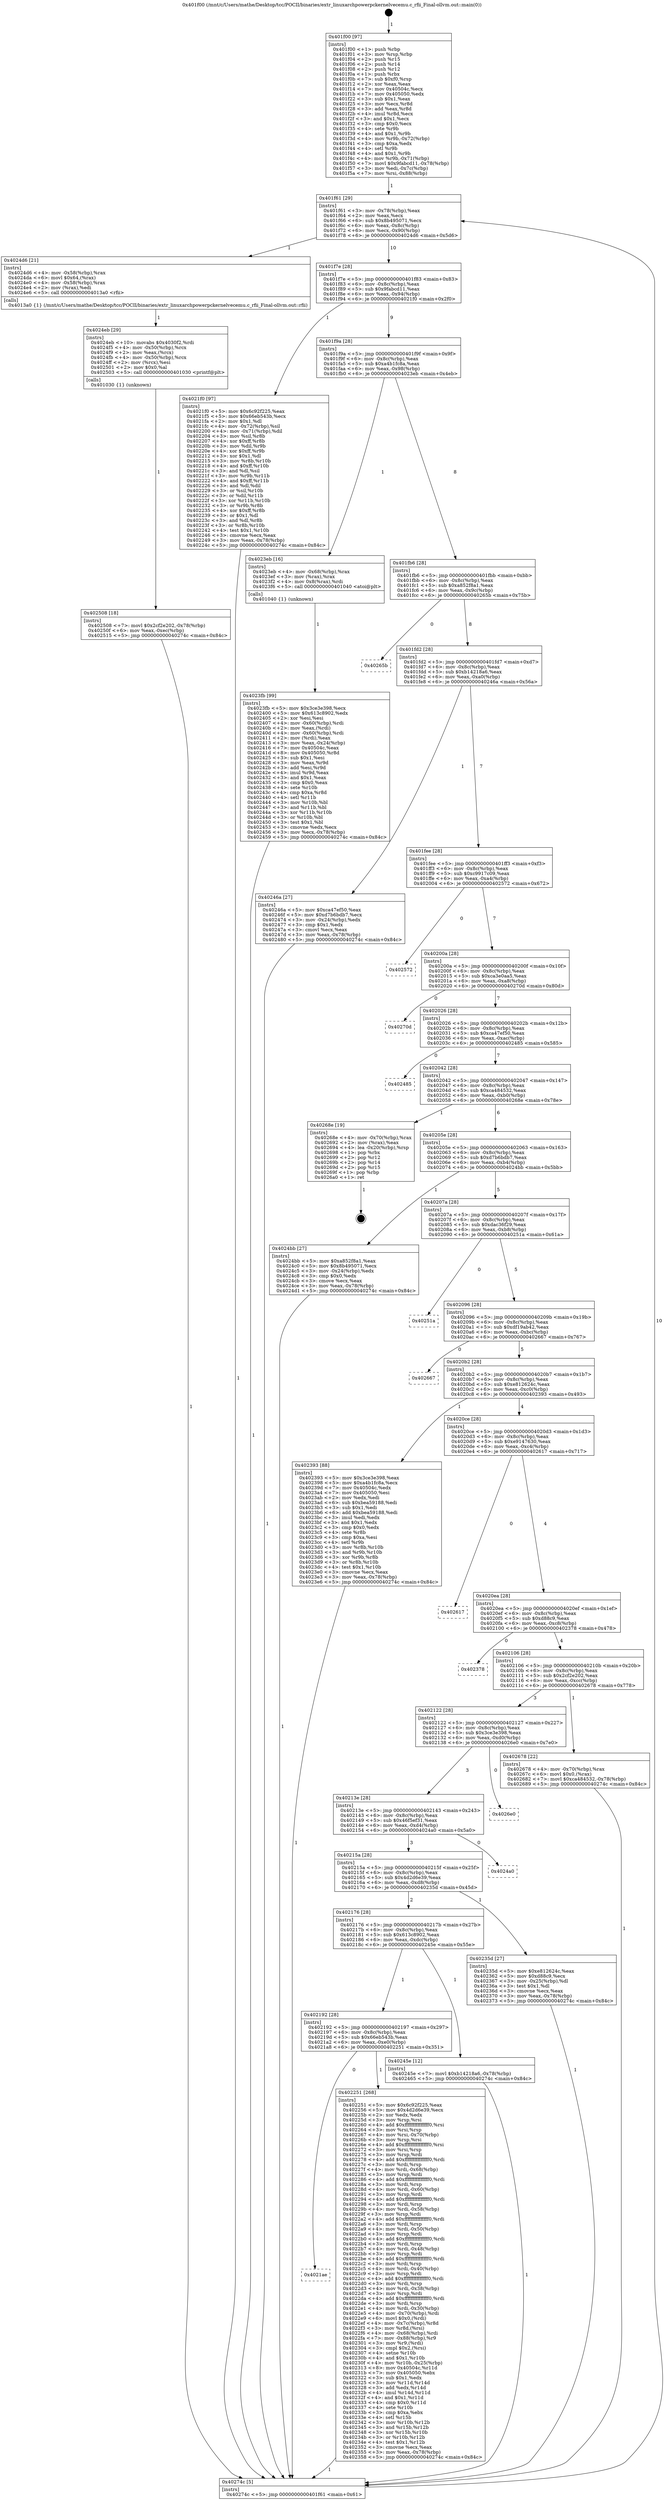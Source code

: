 digraph "0x401f00" {
  label = "0x401f00 (/mnt/c/Users/mathe/Desktop/tcc/POCII/binaries/extr_linuxarchpowerpckernelvecemu.c_rfii_Final-ollvm.out::main(0))"
  labelloc = "t"
  node[shape=record]

  Entry [label="",width=0.3,height=0.3,shape=circle,fillcolor=black,style=filled]
  "0x401f61" [label="{
     0x401f61 [29]\l
     | [instrs]\l
     &nbsp;&nbsp;0x401f61 \<+3\>: mov -0x78(%rbp),%eax\l
     &nbsp;&nbsp;0x401f64 \<+2\>: mov %eax,%ecx\l
     &nbsp;&nbsp;0x401f66 \<+6\>: sub $0x8b495071,%ecx\l
     &nbsp;&nbsp;0x401f6c \<+6\>: mov %eax,-0x8c(%rbp)\l
     &nbsp;&nbsp;0x401f72 \<+6\>: mov %ecx,-0x90(%rbp)\l
     &nbsp;&nbsp;0x401f78 \<+6\>: je 00000000004024d6 \<main+0x5d6\>\l
  }"]
  "0x4024d6" [label="{
     0x4024d6 [21]\l
     | [instrs]\l
     &nbsp;&nbsp;0x4024d6 \<+4\>: mov -0x58(%rbp),%rax\l
     &nbsp;&nbsp;0x4024da \<+6\>: movl $0x64,(%rax)\l
     &nbsp;&nbsp;0x4024e0 \<+4\>: mov -0x58(%rbp),%rax\l
     &nbsp;&nbsp;0x4024e4 \<+2\>: mov (%rax),%edi\l
     &nbsp;&nbsp;0x4024e6 \<+5\>: call 00000000004013a0 \<rfii\>\l
     | [calls]\l
     &nbsp;&nbsp;0x4013a0 \{1\} (/mnt/c/Users/mathe/Desktop/tcc/POCII/binaries/extr_linuxarchpowerpckernelvecemu.c_rfii_Final-ollvm.out::rfii)\l
  }"]
  "0x401f7e" [label="{
     0x401f7e [28]\l
     | [instrs]\l
     &nbsp;&nbsp;0x401f7e \<+5\>: jmp 0000000000401f83 \<main+0x83\>\l
     &nbsp;&nbsp;0x401f83 \<+6\>: mov -0x8c(%rbp),%eax\l
     &nbsp;&nbsp;0x401f89 \<+5\>: sub $0x9fabcd11,%eax\l
     &nbsp;&nbsp;0x401f8e \<+6\>: mov %eax,-0x94(%rbp)\l
     &nbsp;&nbsp;0x401f94 \<+6\>: je 00000000004021f0 \<main+0x2f0\>\l
  }"]
  Exit [label="",width=0.3,height=0.3,shape=circle,fillcolor=black,style=filled,peripheries=2]
  "0x4021f0" [label="{
     0x4021f0 [97]\l
     | [instrs]\l
     &nbsp;&nbsp;0x4021f0 \<+5\>: mov $0x6c92f225,%eax\l
     &nbsp;&nbsp;0x4021f5 \<+5\>: mov $0x66eb543b,%ecx\l
     &nbsp;&nbsp;0x4021fa \<+2\>: mov $0x1,%dl\l
     &nbsp;&nbsp;0x4021fc \<+4\>: mov -0x72(%rbp),%sil\l
     &nbsp;&nbsp;0x402200 \<+4\>: mov -0x71(%rbp),%dil\l
     &nbsp;&nbsp;0x402204 \<+3\>: mov %sil,%r8b\l
     &nbsp;&nbsp;0x402207 \<+4\>: xor $0xff,%r8b\l
     &nbsp;&nbsp;0x40220b \<+3\>: mov %dil,%r9b\l
     &nbsp;&nbsp;0x40220e \<+4\>: xor $0xff,%r9b\l
     &nbsp;&nbsp;0x402212 \<+3\>: xor $0x1,%dl\l
     &nbsp;&nbsp;0x402215 \<+3\>: mov %r8b,%r10b\l
     &nbsp;&nbsp;0x402218 \<+4\>: and $0xff,%r10b\l
     &nbsp;&nbsp;0x40221c \<+3\>: and %dl,%sil\l
     &nbsp;&nbsp;0x40221f \<+3\>: mov %r9b,%r11b\l
     &nbsp;&nbsp;0x402222 \<+4\>: and $0xff,%r11b\l
     &nbsp;&nbsp;0x402226 \<+3\>: and %dl,%dil\l
     &nbsp;&nbsp;0x402229 \<+3\>: or %sil,%r10b\l
     &nbsp;&nbsp;0x40222c \<+3\>: or %dil,%r11b\l
     &nbsp;&nbsp;0x40222f \<+3\>: xor %r11b,%r10b\l
     &nbsp;&nbsp;0x402232 \<+3\>: or %r9b,%r8b\l
     &nbsp;&nbsp;0x402235 \<+4\>: xor $0xff,%r8b\l
     &nbsp;&nbsp;0x402239 \<+3\>: or $0x1,%dl\l
     &nbsp;&nbsp;0x40223c \<+3\>: and %dl,%r8b\l
     &nbsp;&nbsp;0x40223f \<+3\>: or %r8b,%r10b\l
     &nbsp;&nbsp;0x402242 \<+4\>: test $0x1,%r10b\l
     &nbsp;&nbsp;0x402246 \<+3\>: cmovne %ecx,%eax\l
     &nbsp;&nbsp;0x402249 \<+3\>: mov %eax,-0x78(%rbp)\l
     &nbsp;&nbsp;0x40224c \<+5\>: jmp 000000000040274c \<main+0x84c\>\l
  }"]
  "0x401f9a" [label="{
     0x401f9a [28]\l
     | [instrs]\l
     &nbsp;&nbsp;0x401f9a \<+5\>: jmp 0000000000401f9f \<main+0x9f\>\l
     &nbsp;&nbsp;0x401f9f \<+6\>: mov -0x8c(%rbp),%eax\l
     &nbsp;&nbsp;0x401fa5 \<+5\>: sub $0xa4b1fc8a,%eax\l
     &nbsp;&nbsp;0x401faa \<+6\>: mov %eax,-0x98(%rbp)\l
     &nbsp;&nbsp;0x401fb0 \<+6\>: je 00000000004023eb \<main+0x4eb\>\l
  }"]
  "0x40274c" [label="{
     0x40274c [5]\l
     | [instrs]\l
     &nbsp;&nbsp;0x40274c \<+5\>: jmp 0000000000401f61 \<main+0x61\>\l
  }"]
  "0x401f00" [label="{
     0x401f00 [97]\l
     | [instrs]\l
     &nbsp;&nbsp;0x401f00 \<+1\>: push %rbp\l
     &nbsp;&nbsp;0x401f01 \<+3\>: mov %rsp,%rbp\l
     &nbsp;&nbsp;0x401f04 \<+2\>: push %r15\l
     &nbsp;&nbsp;0x401f06 \<+2\>: push %r14\l
     &nbsp;&nbsp;0x401f08 \<+2\>: push %r12\l
     &nbsp;&nbsp;0x401f0a \<+1\>: push %rbx\l
     &nbsp;&nbsp;0x401f0b \<+7\>: sub $0xf0,%rsp\l
     &nbsp;&nbsp;0x401f12 \<+2\>: xor %eax,%eax\l
     &nbsp;&nbsp;0x401f14 \<+7\>: mov 0x40504c,%ecx\l
     &nbsp;&nbsp;0x401f1b \<+7\>: mov 0x405050,%edx\l
     &nbsp;&nbsp;0x401f22 \<+3\>: sub $0x1,%eax\l
     &nbsp;&nbsp;0x401f25 \<+3\>: mov %ecx,%r8d\l
     &nbsp;&nbsp;0x401f28 \<+3\>: add %eax,%r8d\l
     &nbsp;&nbsp;0x401f2b \<+4\>: imul %r8d,%ecx\l
     &nbsp;&nbsp;0x401f2f \<+3\>: and $0x1,%ecx\l
     &nbsp;&nbsp;0x401f32 \<+3\>: cmp $0x0,%ecx\l
     &nbsp;&nbsp;0x401f35 \<+4\>: sete %r9b\l
     &nbsp;&nbsp;0x401f39 \<+4\>: and $0x1,%r9b\l
     &nbsp;&nbsp;0x401f3d \<+4\>: mov %r9b,-0x72(%rbp)\l
     &nbsp;&nbsp;0x401f41 \<+3\>: cmp $0xa,%edx\l
     &nbsp;&nbsp;0x401f44 \<+4\>: setl %r9b\l
     &nbsp;&nbsp;0x401f48 \<+4\>: and $0x1,%r9b\l
     &nbsp;&nbsp;0x401f4c \<+4\>: mov %r9b,-0x71(%rbp)\l
     &nbsp;&nbsp;0x401f50 \<+7\>: movl $0x9fabcd11,-0x78(%rbp)\l
     &nbsp;&nbsp;0x401f57 \<+3\>: mov %edi,-0x7c(%rbp)\l
     &nbsp;&nbsp;0x401f5a \<+7\>: mov %rsi,-0x88(%rbp)\l
  }"]
  "0x402508" [label="{
     0x402508 [18]\l
     | [instrs]\l
     &nbsp;&nbsp;0x402508 \<+7\>: movl $0x2cf2e202,-0x78(%rbp)\l
     &nbsp;&nbsp;0x40250f \<+6\>: mov %eax,-0xec(%rbp)\l
     &nbsp;&nbsp;0x402515 \<+5\>: jmp 000000000040274c \<main+0x84c\>\l
  }"]
  "0x4023eb" [label="{
     0x4023eb [16]\l
     | [instrs]\l
     &nbsp;&nbsp;0x4023eb \<+4\>: mov -0x68(%rbp),%rax\l
     &nbsp;&nbsp;0x4023ef \<+3\>: mov (%rax),%rax\l
     &nbsp;&nbsp;0x4023f2 \<+4\>: mov 0x8(%rax),%rdi\l
     &nbsp;&nbsp;0x4023f6 \<+5\>: call 0000000000401040 \<atoi@plt\>\l
     | [calls]\l
     &nbsp;&nbsp;0x401040 \{1\} (unknown)\l
  }"]
  "0x401fb6" [label="{
     0x401fb6 [28]\l
     | [instrs]\l
     &nbsp;&nbsp;0x401fb6 \<+5\>: jmp 0000000000401fbb \<main+0xbb\>\l
     &nbsp;&nbsp;0x401fbb \<+6\>: mov -0x8c(%rbp),%eax\l
     &nbsp;&nbsp;0x401fc1 \<+5\>: sub $0xa852f8a1,%eax\l
     &nbsp;&nbsp;0x401fc6 \<+6\>: mov %eax,-0x9c(%rbp)\l
     &nbsp;&nbsp;0x401fcc \<+6\>: je 000000000040265b \<main+0x75b\>\l
  }"]
  "0x4024eb" [label="{
     0x4024eb [29]\l
     | [instrs]\l
     &nbsp;&nbsp;0x4024eb \<+10\>: movabs $0x4030f2,%rdi\l
     &nbsp;&nbsp;0x4024f5 \<+4\>: mov -0x50(%rbp),%rcx\l
     &nbsp;&nbsp;0x4024f9 \<+2\>: mov %eax,(%rcx)\l
     &nbsp;&nbsp;0x4024fb \<+4\>: mov -0x50(%rbp),%rcx\l
     &nbsp;&nbsp;0x4024ff \<+2\>: mov (%rcx),%esi\l
     &nbsp;&nbsp;0x402501 \<+2\>: mov $0x0,%al\l
     &nbsp;&nbsp;0x402503 \<+5\>: call 0000000000401030 \<printf@plt\>\l
     | [calls]\l
     &nbsp;&nbsp;0x401030 \{1\} (unknown)\l
  }"]
  "0x40265b" [label="{
     0x40265b\l
  }", style=dashed]
  "0x401fd2" [label="{
     0x401fd2 [28]\l
     | [instrs]\l
     &nbsp;&nbsp;0x401fd2 \<+5\>: jmp 0000000000401fd7 \<main+0xd7\>\l
     &nbsp;&nbsp;0x401fd7 \<+6\>: mov -0x8c(%rbp),%eax\l
     &nbsp;&nbsp;0x401fdd \<+5\>: sub $0xb14218a6,%eax\l
     &nbsp;&nbsp;0x401fe2 \<+6\>: mov %eax,-0xa0(%rbp)\l
     &nbsp;&nbsp;0x401fe8 \<+6\>: je 000000000040246a \<main+0x56a\>\l
  }"]
  "0x4023fb" [label="{
     0x4023fb [99]\l
     | [instrs]\l
     &nbsp;&nbsp;0x4023fb \<+5\>: mov $0x3ce3e398,%ecx\l
     &nbsp;&nbsp;0x402400 \<+5\>: mov $0x613c8902,%edx\l
     &nbsp;&nbsp;0x402405 \<+2\>: xor %esi,%esi\l
     &nbsp;&nbsp;0x402407 \<+4\>: mov -0x60(%rbp),%rdi\l
     &nbsp;&nbsp;0x40240b \<+2\>: mov %eax,(%rdi)\l
     &nbsp;&nbsp;0x40240d \<+4\>: mov -0x60(%rbp),%rdi\l
     &nbsp;&nbsp;0x402411 \<+2\>: mov (%rdi),%eax\l
     &nbsp;&nbsp;0x402413 \<+3\>: mov %eax,-0x24(%rbp)\l
     &nbsp;&nbsp;0x402416 \<+7\>: mov 0x40504c,%eax\l
     &nbsp;&nbsp;0x40241d \<+8\>: mov 0x405050,%r8d\l
     &nbsp;&nbsp;0x402425 \<+3\>: sub $0x1,%esi\l
     &nbsp;&nbsp;0x402428 \<+3\>: mov %eax,%r9d\l
     &nbsp;&nbsp;0x40242b \<+3\>: add %esi,%r9d\l
     &nbsp;&nbsp;0x40242e \<+4\>: imul %r9d,%eax\l
     &nbsp;&nbsp;0x402432 \<+3\>: and $0x1,%eax\l
     &nbsp;&nbsp;0x402435 \<+3\>: cmp $0x0,%eax\l
     &nbsp;&nbsp;0x402438 \<+4\>: sete %r10b\l
     &nbsp;&nbsp;0x40243c \<+4\>: cmp $0xa,%r8d\l
     &nbsp;&nbsp;0x402440 \<+4\>: setl %r11b\l
     &nbsp;&nbsp;0x402444 \<+3\>: mov %r10b,%bl\l
     &nbsp;&nbsp;0x402447 \<+3\>: and %r11b,%bl\l
     &nbsp;&nbsp;0x40244a \<+3\>: xor %r11b,%r10b\l
     &nbsp;&nbsp;0x40244d \<+3\>: or %r10b,%bl\l
     &nbsp;&nbsp;0x402450 \<+3\>: test $0x1,%bl\l
     &nbsp;&nbsp;0x402453 \<+3\>: cmovne %edx,%ecx\l
     &nbsp;&nbsp;0x402456 \<+3\>: mov %ecx,-0x78(%rbp)\l
     &nbsp;&nbsp;0x402459 \<+5\>: jmp 000000000040274c \<main+0x84c\>\l
  }"]
  "0x40246a" [label="{
     0x40246a [27]\l
     | [instrs]\l
     &nbsp;&nbsp;0x40246a \<+5\>: mov $0xca47ef50,%eax\l
     &nbsp;&nbsp;0x40246f \<+5\>: mov $0xd7b6bdb7,%ecx\l
     &nbsp;&nbsp;0x402474 \<+3\>: mov -0x24(%rbp),%edx\l
     &nbsp;&nbsp;0x402477 \<+3\>: cmp $0x1,%edx\l
     &nbsp;&nbsp;0x40247a \<+3\>: cmovl %ecx,%eax\l
     &nbsp;&nbsp;0x40247d \<+3\>: mov %eax,-0x78(%rbp)\l
     &nbsp;&nbsp;0x402480 \<+5\>: jmp 000000000040274c \<main+0x84c\>\l
  }"]
  "0x401fee" [label="{
     0x401fee [28]\l
     | [instrs]\l
     &nbsp;&nbsp;0x401fee \<+5\>: jmp 0000000000401ff3 \<main+0xf3\>\l
     &nbsp;&nbsp;0x401ff3 \<+6\>: mov -0x8c(%rbp),%eax\l
     &nbsp;&nbsp;0x401ff9 \<+5\>: sub $0xc9917c09,%eax\l
     &nbsp;&nbsp;0x401ffe \<+6\>: mov %eax,-0xa4(%rbp)\l
     &nbsp;&nbsp;0x402004 \<+6\>: je 0000000000402572 \<main+0x672\>\l
  }"]
  "0x4021ae" [label="{
     0x4021ae\l
  }", style=dashed]
  "0x402572" [label="{
     0x402572\l
  }", style=dashed]
  "0x40200a" [label="{
     0x40200a [28]\l
     | [instrs]\l
     &nbsp;&nbsp;0x40200a \<+5\>: jmp 000000000040200f \<main+0x10f\>\l
     &nbsp;&nbsp;0x40200f \<+6\>: mov -0x8c(%rbp),%eax\l
     &nbsp;&nbsp;0x402015 \<+5\>: sub $0xca3e0aa5,%eax\l
     &nbsp;&nbsp;0x40201a \<+6\>: mov %eax,-0xa8(%rbp)\l
     &nbsp;&nbsp;0x402020 \<+6\>: je 000000000040270d \<main+0x80d\>\l
  }"]
  "0x402251" [label="{
     0x402251 [268]\l
     | [instrs]\l
     &nbsp;&nbsp;0x402251 \<+5\>: mov $0x6c92f225,%eax\l
     &nbsp;&nbsp;0x402256 \<+5\>: mov $0x4d2d6e39,%ecx\l
     &nbsp;&nbsp;0x40225b \<+2\>: xor %edx,%edx\l
     &nbsp;&nbsp;0x40225d \<+3\>: mov %rsp,%rsi\l
     &nbsp;&nbsp;0x402260 \<+4\>: add $0xfffffffffffffff0,%rsi\l
     &nbsp;&nbsp;0x402264 \<+3\>: mov %rsi,%rsp\l
     &nbsp;&nbsp;0x402267 \<+4\>: mov %rsi,-0x70(%rbp)\l
     &nbsp;&nbsp;0x40226b \<+3\>: mov %rsp,%rsi\l
     &nbsp;&nbsp;0x40226e \<+4\>: add $0xfffffffffffffff0,%rsi\l
     &nbsp;&nbsp;0x402272 \<+3\>: mov %rsi,%rsp\l
     &nbsp;&nbsp;0x402275 \<+3\>: mov %rsp,%rdi\l
     &nbsp;&nbsp;0x402278 \<+4\>: add $0xfffffffffffffff0,%rdi\l
     &nbsp;&nbsp;0x40227c \<+3\>: mov %rdi,%rsp\l
     &nbsp;&nbsp;0x40227f \<+4\>: mov %rdi,-0x68(%rbp)\l
     &nbsp;&nbsp;0x402283 \<+3\>: mov %rsp,%rdi\l
     &nbsp;&nbsp;0x402286 \<+4\>: add $0xfffffffffffffff0,%rdi\l
     &nbsp;&nbsp;0x40228a \<+3\>: mov %rdi,%rsp\l
     &nbsp;&nbsp;0x40228d \<+4\>: mov %rdi,-0x60(%rbp)\l
     &nbsp;&nbsp;0x402291 \<+3\>: mov %rsp,%rdi\l
     &nbsp;&nbsp;0x402294 \<+4\>: add $0xfffffffffffffff0,%rdi\l
     &nbsp;&nbsp;0x402298 \<+3\>: mov %rdi,%rsp\l
     &nbsp;&nbsp;0x40229b \<+4\>: mov %rdi,-0x58(%rbp)\l
     &nbsp;&nbsp;0x40229f \<+3\>: mov %rsp,%rdi\l
     &nbsp;&nbsp;0x4022a2 \<+4\>: add $0xfffffffffffffff0,%rdi\l
     &nbsp;&nbsp;0x4022a6 \<+3\>: mov %rdi,%rsp\l
     &nbsp;&nbsp;0x4022a9 \<+4\>: mov %rdi,-0x50(%rbp)\l
     &nbsp;&nbsp;0x4022ad \<+3\>: mov %rsp,%rdi\l
     &nbsp;&nbsp;0x4022b0 \<+4\>: add $0xfffffffffffffff0,%rdi\l
     &nbsp;&nbsp;0x4022b4 \<+3\>: mov %rdi,%rsp\l
     &nbsp;&nbsp;0x4022b7 \<+4\>: mov %rdi,-0x48(%rbp)\l
     &nbsp;&nbsp;0x4022bb \<+3\>: mov %rsp,%rdi\l
     &nbsp;&nbsp;0x4022be \<+4\>: add $0xfffffffffffffff0,%rdi\l
     &nbsp;&nbsp;0x4022c2 \<+3\>: mov %rdi,%rsp\l
     &nbsp;&nbsp;0x4022c5 \<+4\>: mov %rdi,-0x40(%rbp)\l
     &nbsp;&nbsp;0x4022c9 \<+3\>: mov %rsp,%rdi\l
     &nbsp;&nbsp;0x4022cc \<+4\>: add $0xfffffffffffffff0,%rdi\l
     &nbsp;&nbsp;0x4022d0 \<+3\>: mov %rdi,%rsp\l
     &nbsp;&nbsp;0x4022d3 \<+4\>: mov %rdi,-0x38(%rbp)\l
     &nbsp;&nbsp;0x4022d7 \<+3\>: mov %rsp,%rdi\l
     &nbsp;&nbsp;0x4022da \<+4\>: add $0xfffffffffffffff0,%rdi\l
     &nbsp;&nbsp;0x4022de \<+3\>: mov %rdi,%rsp\l
     &nbsp;&nbsp;0x4022e1 \<+4\>: mov %rdi,-0x30(%rbp)\l
     &nbsp;&nbsp;0x4022e5 \<+4\>: mov -0x70(%rbp),%rdi\l
     &nbsp;&nbsp;0x4022e9 \<+6\>: movl $0x0,(%rdi)\l
     &nbsp;&nbsp;0x4022ef \<+4\>: mov -0x7c(%rbp),%r8d\l
     &nbsp;&nbsp;0x4022f3 \<+3\>: mov %r8d,(%rsi)\l
     &nbsp;&nbsp;0x4022f6 \<+4\>: mov -0x68(%rbp),%rdi\l
     &nbsp;&nbsp;0x4022fa \<+7\>: mov -0x88(%rbp),%r9\l
     &nbsp;&nbsp;0x402301 \<+3\>: mov %r9,(%rdi)\l
     &nbsp;&nbsp;0x402304 \<+3\>: cmpl $0x2,(%rsi)\l
     &nbsp;&nbsp;0x402307 \<+4\>: setne %r10b\l
     &nbsp;&nbsp;0x40230b \<+4\>: and $0x1,%r10b\l
     &nbsp;&nbsp;0x40230f \<+4\>: mov %r10b,-0x25(%rbp)\l
     &nbsp;&nbsp;0x402313 \<+8\>: mov 0x40504c,%r11d\l
     &nbsp;&nbsp;0x40231b \<+7\>: mov 0x405050,%ebx\l
     &nbsp;&nbsp;0x402322 \<+3\>: sub $0x1,%edx\l
     &nbsp;&nbsp;0x402325 \<+3\>: mov %r11d,%r14d\l
     &nbsp;&nbsp;0x402328 \<+3\>: add %edx,%r14d\l
     &nbsp;&nbsp;0x40232b \<+4\>: imul %r14d,%r11d\l
     &nbsp;&nbsp;0x40232f \<+4\>: and $0x1,%r11d\l
     &nbsp;&nbsp;0x402333 \<+4\>: cmp $0x0,%r11d\l
     &nbsp;&nbsp;0x402337 \<+4\>: sete %r10b\l
     &nbsp;&nbsp;0x40233b \<+3\>: cmp $0xa,%ebx\l
     &nbsp;&nbsp;0x40233e \<+4\>: setl %r15b\l
     &nbsp;&nbsp;0x402342 \<+3\>: mov %r10b,%r12b\l
     &nbsp;&nbsp;0x402345 \<+3\>: and %r15b,%r12b\l
     &nbsp;&nbsp;0x402348 \<+3\>: xor %r15b,%r10b\l
     &nbsp;&nbsp;0x40234b \<+3\>: or %r10b,%r12b\l
     &nbsp;&nbsp;0x40234e \<+4\>: test $0x1,%r12b\l
     &nbsp;&nbsp;0x402352 \<+3\>: cmovne %ecx,%eax\l
     &nbsp;&nbsp;0x402355 \<+3\>: mov %eax,-0x78(%rbp)\l
     &nbsp;&nbsp;0x402358 \<+5\>: jmp 000000000040274c \<main+0x84c\>\l
  }"]
  "0x40270d" [label="{
     0x40270d\l
  }", style=dashed]
  "0x402026" [label="{
     0x402026 [28]\l
     | [instrs]\l
     &nbsp;&nbsp;0x402026 \<+5\>: jmp 000000000040202b \<main+0x12b\>\l
     &nbsp;&nbsp;0x40202b \<+6\>: mov -0x8c(%rbp),%eax\l
     &nbsp;&nbsp;0x402031 \<+5\>: sub $0xca47ef50,%eax\l
     &nbsp;&nbsp;0x402036 \<+6\>: mov %eax,-0xac(%rbp)\l
     &nbsp;&nbsp;0x40203c \<+6\>: je 0000000000402485 \<main+0x585\>\l
  }"]
  "0x402192" [label="{
     0x402192 [28]\l
     | [instrs]\l
     &nbsp;&nbsp;0x402192 \<+5\>: jmp 0000000000402197 \<main+0x297\>\l
     &nbsp;&nbsp;0x402197 \<+6\>: mov -0x8c(%rbp),%eax\l
     &nbsp;&nbsp;0x40219d \<+5\>: sub $0x66eb543b,%eax\l
     &nbsp;&nbsp;0x4021a2 \<+6\>: mov %eax,-0xe0(%rbp)\l
     &nbsp;&nbsp;0x4021a8 \<+6\>: je 0000000000402251 \<main+0x351\>\l
  }"]
  "0x402485" [label="{
     0x402485\l
  }", style=dashed]
  "0x402042" [label="{
     0x402042 [28]\l
     | [instrs]\l
     &nbsp;&nbsp;0x402042 \<+5\>: jmp 0000000000402047 \<main+0x147\>\l
     &nbsp;&nbsp;0x402047 \<+6\>: mov -0x8c(%rbp),%eax\l
     &nbsp;&nbsp;0x40204d \<+5\>: sub $0xca484532,%eax\l
     &nbsp;&nbsp;0x402052 \<+6\>: mov %eax,-0xb0(%rbp)\l
     &nbsp;&nbsp;0x402058 \<+6\>: je 000000000040268e \<main+0x78e\>\l
  }"]
  "0x40245e" [label="{
     0x40245e [12]\l
     | [instrs]\l
     &nbsp;&nbsp;0x40245e \<+7\>: movl $0xb14218a6,-0x78(%rbp)\l
     &nbsp;&nbsp;0x402465 \<+5\>: jmp 000000000040274c \<main+0x84c\>\l
  }"]
  "0x40268e" [label="{
     0x40268e [19]\l
     | [instrs]\l
     &nbsp;&nbsp;0x40268e \<+4\>: mov -0x70(%rbp),%rax\l
     &nbsp;&nbsp;0x402692 \<+2\>: mov (%rax),%eax\l
     &nbsp;&nbsp;0x402694 \<+4\>: lea -0x20(%rbp),%rsp\l
     &nbsp;&nbsp;0x402698 \<+1\>: pop %rbx\l
     &nbsp;&nbsp;0x402699 \<+2\>: pop %r12\l
     &nbsp;&nbsp;0x40269b \<+2\>: pop %r14\l
     &nbsp;&nbsp;0x40269d \<+2\>: pop %r15\l
     &nbsp;&nbsp;0x40269f \<+1\>: pop %rbp\l
     &nbsp;&nbsp;0x4026a0 \<+1\>: ret\l
  }"]
  "0x40205e" [label="{
     0x40205e [28]\l
     | [instrs]\l
     &nbsp;&nbsp;0x40205e \<+5\>: jmp 0000000000402063 \<main+0x163\>\l
     &nbsp;&nbsp;0x402063 \<+6\>: mov -0x8c(%rbp),%eax\l
     &nbsp;&nbsp;0x402069 \<+5\>: sub $0xd7b6bdb7,%eax\l
     &nbsp;&nbsp;0x40206e \<+6\>: mov %eax,-0xb4(%rbp)\l
     &nbsp;&nbsp;0x402074 \<+6\>: je 00000000004024bb \<main+0x5bb\>\l
  }"]
  "0x402176" [label="{
     0x402176 [28]\l
     | [instrs]\l
     &nbsp;&nbsp;0x402176 \<+5\>: jmp 000000000040217b \<main+0x27b\>\l
     &nbsp;&nbsp;0x40217b \<+6\>: mov -0x8c(%rbp),%eax\l
     &nbsp;&nbsp;0x402181 \<+5\>: sub $0x613c8902,%eax\l
     &nbsp;&nbsp;0x402186 \<+6\>: mov %eax,-0xdc(%rbp)\l
     &nbsp;&nbsp;0x40218c \<+6\>: je 000000000040245e \<main+0x55e\>\l
  }"]
  "0x4024bb" [label="{
     0x4024bb [27]\l
     | [instrs]\l
     &nbsp;&nbsp;0x4024bb \<+5\>: mov $0xa852f8a1,%eax\l
     &nbsp;&nbsp;0x4024c0 \<+5\>: mov $0x8b495071,%ecx\l
     &nbsp;&nbsp;0x4024c5 \<+3\>: mov -0x24(%rbp),%edx\l
     &nbsp;&nbsp;0x4024c8 \<+3\>: cmp $0x0,%edx\l
     &nbsp;&nbsp;0x4024cb \<+3\>: cmove %ecx,%eax\l
     &nbsp;&nbsp;0x4024ce \<+3\>: mov %eax,-0x78(%rbp)\l
     &nbsp;&nbsp;0x4024d1 \<+5\>: jmp 000000000040274c \<main+0x84c\>\l
  }"]
  "0x40207a" [label="{
     0x40207a [28]\l
     | [instrs]\l
     &nbsp;&nbsp;0x40207a \<+5\>: jmp 000000000040207f \<main+0x17f\>\l
     &nbsp;&nbsp;0x40207f \<+6\>: mov -0x8c(%rbp),%eax\l
     &nbsp;&nbsp;0x402085 \<+5\>: sub $0xdac36f29,%eax\l
     &nbsp;&nbsp;0x40208a \<+6\>: mov %eax,-0xb8(%rbp)\l
     &nbsp;&nbsp;0x402090 \<+6\>: je 000000000040251a \<main+0x61a\>\l
  }"]
  "0x40235d" [label="{
     0x40235d [27]\l
     | [instrs]\l
     &nbsp;&nbsp;0x40235d \<+5\>: mov $0xe812624c,%eax\l
     &nbsp;&nbsp;0x402362 \<+5\>: mov $0xd88c9,%ecx\l
     &nbsp;&nbsp;0x402367 \<+3\>: mov -0x25(%rbp),%dl\l
     &nbsp;&nbsp;0x40236a \<+3\>: test $0x1,%dl\l
     &nbsp;&nbsp;0x40236d \<+3\>: cmovne %ecx,%eax\l
     &nbsp;&nbsp;0x402370 \<+3\>: mov %eax,-0x78(%rbp)\l
     &nbsp;&nbsp;0x402373 \<+5\>: jmp 000000000040274c \<main+0x84c\>\l
  }"]
  "0x40251a" [label="{
     0x40251a\l
  }", style=dashed]
  "0x402096" [label="{
     0x402096 [28]\l
     | [instrs]\l
     &nbsp;&nbsp;0x402096 \<+5\>: jmp 000000000040209b \<main+0x19b\>\l
     &nbsp;&nbsp;0x40209b \<+6\>: mov -0x8c(%rbp),%eax\l
     &nbsp;&nbsp;0x4020a1 \<+5\>: sub $0xdf19ab42,%eax\l
     &nbsp;&nbsp;0x4020a6 \<+6\>: mov %eax,-0xbc(%rbp)\l
     &nbsp;&nbsp;0x4020ac \<+6\>: je 0000000000402667 \<main+0x767\>\l
  }"]
  "0x40215a" [label="{
     0x40215a [28]\l
     | [instrs]\l
     &nbsp;&nbsp;0x40215a \<+5\>: jmp 000000000040215f \<main+0x25f\>\l
     &nbsp;&nbsp;0x40215f \<+6\>: mov -0x8c(%rbp),%eax\l
     &nbsp;&nbsp;0x402165 \<+5\>: sub $0x4d2d6e39,%eax\l
     &nbsp;&nbsp;0x40216a \<+6\>: mov %eax,-0xd8(%rbp)\l
     &nbsp;&nbsp;0x402170 \<+6\>: je 000000000040235d \<main+0x45d\>\l
  }"]
  "0x402667" [label="{
     0x402667\l
  }", style=dashed]
  "0x4020b2" [label="{
     0x4020b2 [28]\l
     | [instrs]\l
     &nbsp;&nbsp;0x4020b2 \<+5\>: jmp 00000000004020b7 \<main+0x1b7\>\l
     &nbsp;&nbsp;0x4020b7 \<+6\>: mov -0x8c(%rbp),%eax\l
     &nbsp;&nbsp;0x4020bd \<+5\>: sub $0xe812624c,%eax\l
     &nbsp;&nbsp;0x4020c2 \<+6\>: mov %eax,-0xc0(%rbp)\l
     &nbsp;&nbsp;0x4020c8 \<+6\>: je 0000000000402393 \<main+0x493\>\l
  }"]
  "0x4024a0" [label="{
     0x4024a0\l
  }", style=dashed]
  "0x402393" [label="{
     0x402393 [88]\l
     | [instrs]\l
     &nbsp;&nbsp;0x402393 \<+5\>: mov $0x3ce3e398,%eax\l
     &nbsp;&nbsp;0x402398 \<+5\>: mov $0xa4b1fc8a,%ecx\l
     &nbsp;&nbsp;0x40239d \<+7\>: mov 0x40504c,%edx\l
     &nbsp;&nbsp;0x4023a4 \<+7\>: mov 0x405050,%esi\l
     &nbsp;&nbsp;0x4023ab \<+2\>: mov %edx,%edi\l
     &nbsp;&nbsp;0x4023ad \<+6\>: sub $0xbea59188,%edi\l
     &nbsp;&nbsp;0x4023b3 \<+3\>: sub $0x1,%edi\l
     &nbsp;&nbsp;0x4023b6 \<+6\>: add $0xbea59188,%edi\l
     &nbsp;&nbsp;0x4023bc \<+3\>: imul %edi,%edx\l
     &nbsp;&nbsp;0x4023bf \<+3\>: and $0x1,%edx\l
     &nbsp;&nbsp;0x4023c2 \<+3\>: cmp $0x0,%edx\l
     &nbsp;&nbsp;0x4023c5 \<+4\>: sete %r8b\l
     &nbsp;&nbsp;0x4023c9 \<+3\>: cmp $0xa,%esi\l
     &nbsp;&nbsp;0x4023cc \<+4\>: setl %r9b\l
     &nbsp;&nbsp;0x4023d0 \<+3\>: mov %r8b,%r10b\l
     &nbsp;&nbsp;0x4023d3 \<+3\>: and %r9b,%r10b\l
     &nbsp;&nbsp;0x4023d6 \<+3\>: xor %r9b,%r8b\l
     &nbsp;&nbsp;0x4023d9 \<+3\>: or %r8b,%r10b\l
     &nbsp;&nbsp;0x4023dc \<+4\>: test $0x1,%r10b\l
     &nbsp;&nbsp;0x4023e0 \<+3\>: cmovne %ecx,%eax\l
     &nbsp;&nbsp;0x4023e3 \<+3\>: mov %eax,-0x78(%rbp)\l
     &nbsp;&nbsp;0x4023e6 \<+5\>: jmp 000000000040274c \<main+0x84c\>\l
  }"]
  "0x4020ce" [label="{
     0x4020ce [28]\l
     | [instrs]\l
     &nbsp;&nbsp;0x4020ce \<+5\>: jmp 00000000004020d3 \<main+0x1d3\>\l
     &nbsp;&nbsp;0x4020d3 \<+6\>: mov -0x8c(%rbp),%eax\l
     &nbsp;&nbsp;0x4020d9 \<+5\>: sub $0xe9147630,%eax\l
     &nbsp;&nbsp;0x4020de \<+6\>: mov %eax,-0xc4(%rbp)\l
     &nbsp;&nbsp;0x4020e4 \<+6\>: je 0000000000402617 \<main+0x717\>\l
  }"]
  "0x40213e" [label="{
     0x40213e [28]\l
     | [instrs]\l
     &nbsp;&nbsp;0x40213e \<+5\>: jmp 0000000000402143 \<main+0x243\>\l
     &nbsp;&nbsp;0x402143 \<+6\>: mov -0x8c(%rbp),%eax\l
     &nbsp;&nbsp;0x402149 \<+5\>: sub $0x46f5ef31,%eax\l
     &nbsp;&nbsp;0x40214e \<+6\>: mov %eax,-0xd4(%rbp)\l
     &nbsp;&nbsp;0x402154 \<+6\>: je 00000000004024a0 \<main+0x5a0\>\l
  }"]
  "0x402617" [label="{
     0x402617\l
  }", style=dashed]
  "0x4020ea" [label="{
     0x4020ea [28]\l
     | [instrs]\l
     &nbsp;&nbsp;0x4020ea \<+5\>: jmp 00000000004020ef \<main+0x1ef\>\l
     &nbsp;&nbsp;0x4020ef \<+6\>: mov -0x8c(%rbp),%eax\l
     &nbsp;&nbsp;0x4020f5 \<+5\>: sub $0xd88c9,%eax\l
     &nbsp;&nbsp;0x4020fa \<+6\>: mov %eax,-0xc8(%rbp)\l
     &nbsp;&nbsp;0x402100 \<+6\>: je 0000000000402378 \<main+0x478\>\l
  }"]
  "0x4026e0" [label="{
     0x4026e0\l
  }", style=dashed]
  "0x402378" [label="{
     0x402378\l
  }", style=dashed]
  "0x402106" [label="{
     0x402106 [28]\l
     | [instrs]\l
     &nbsp;&nbsp;0x402106 \<+5\>: jmp 000000000040210b \<main+0x20b\>\l
     &nbsp;&nbsp;0x40210b \<+6\>: mov -0x8c(%rbp),%eax\l
     &nbsp;&nbsp;0x402111 \<+5\>: sub $0x2cf2e202,%eax\l
     &nbsp;&nbsp;0x402116 \<+6\>: mov %eax,-0xcc(%rbp)\l
     &nbsp;&nbsp;0x40211c \<+6\>: je 0000000000402678 \<main+0x778\>\l
  }"]
  "0x402122" [label="{
     0x402122 [28]\l
     | [instrs]\l
     &nbsp;&nbsp;0x402122 \<+5\>: jmp 0000000000402127 \<main+0x227\>\l
     &nbsp;&nbsp;0x402127 \<+6\>: mov -0x8c(%rbp),%eax\l
     &nbsp;&nbsp;0x40212d \<+5\>: sub $0x3ce3e398,%eax\l
     &nbsp;&nbsp;0x402132 \<+6\>: mov %eax,-0xd0(%rbp)\l
     &nbsp;&nbsp;0x402138 \<+6\>: je 00000000004026e0 \<main+0x7e0\>\l
  }"]
  "0x402678" [label="{
     0x402678 [22]\l
     | [instrs]\l
     &nbsp;&nbsp;0x402678 \<+4\>: mov -0x70(%rbp),%rax\l
     &nbsp;&nbsp;0x40267c \<+6\>: movl $0x0,(%rax)\l
     &nbsp;&nbsp;0x402682 \<+7\>: movl $0xca484532,-0x78(%rbp)\l
     &nbsp;&nbsp;0x402689 \<+5\>: jmp 000000000040274c \<main+0x84c\>\l
  }"]
  Entry -> "0x401f00" [label=" 1"]
  "0x401f61" -> "0x4024d6" [label=" 1"]
  "0x401f61" -> "0x401f7e" [label=" 10"]
  "0x40268e" -> Exit [label=" 1"]
  "0x401f7e" -> "0x4021f0" [label=" 1"]
  "0x401f7e" -> "0x401f9a" [label=" 9"]
  "0x4021f0" -> "0x40274c" [label=" 1"]
  "0x401f00" -> "0x401f61" [label=" 1"]
  "0x40274c" -> "0x401f61" [label=" 10"]
  "0x402678" -> "0x40274c" [label=" 1"]
  "0x401f9a" -> "0x4023eb" [label=" 1"]
  "0x401f9a" -> "0x401fb6" [label=" 8"]
  "0x402508" -> "0x40274c" [label=" 1"]
  "0x401fb6" -> "0x40265b" [label=" 0"]
  "0x401fb6" -> "0x401fd2" [label=" 8"]
  "0x4024eb" -> "0x402508" [label=" 1"]
  "0x401fd2" -> "0x40246a" [label=" 1"]
  "0x401fd2" -> "0x401fee" [label=" 7"]
  "0x4024d6" -> "0x4024eb" [label=" 1"]
  "0x401fee" -> "0x402572" [label=" 0"]
  "0x401fee" -> "0x40200a" [label=" 7"]
  "0x40246a" -> "0x40274c" [label=" 1"]
  "0x40200a" -> "0x40270d" [label=" 0"]
  "0x40200a" -> "0x402026" [label=" 7"]
  "0x40245e" -> "0x40274c" [label=" 1"]
  "0x402026" -> "0x402485" [label=" 0"]
  "0x402026" -> "0x402042" [label=" 7"]
  "0x4023eb" -> "0x4023fb" [label=" 1"]
  "0x402042" -> "0x40268e" [label=" 1"]
  "0x402042" -> "0x40205e" [label=" 6"]
  "0x402393" -> "0x40274c" [label=" 1"]
  "0x40205e" -> "0x4024bb" [label=" 1"]
  "0x40205e" -> "0x40207a" [label=" 5"]
  "0x402251" -> "0x40274c" [label=" 1"]
  "0x40207a" -> "0x40251a" [label=" 0"]
  "0x40207a" -> "0x402096" [label=" 5"]
  "0x4024bb" -> "0x40274c" [label=" 1"]
  "0x402096" -> "0x402667" [label=" 0"]
  "0x402096" -> "0x4020b2" [label=" 5"]
  "0x402192" -> "0x402251" [label=" 1"]
  "0x4020b2" -> "0x402393" [label=" 1"]
  "0x4020b2" -> "0x4020ce" [label=" 4"]
  "0x4023fb" -> "0x40274c" [label=" 1"]
  "0x4020ce" -> "0x402617" [label=" 0"]
  "0x4020ce" -> "0x4020ea" [label=" 4"]
  "0x402176" -> "0x40245e" [label=" 1"]
  "0x4020ea" -> "0x402378" [label=" 0"]
  "0x4020ea" -> "0x402106" [label=" 4"]
  "0x40235d" -> "0x40274c" [label=" 1"]
  "0x402106" -> "0x402678" [label=" 1"]
  "0x402106" -> "0x402122" [label=" 3"]
  "0x40215a" -> "0x402176" [label=" 2"]
  "0x402122" -> "0x4026e0" [label=" 0"]
  "0x402122" -> "0x40213e" [label=" 3"]
  "0x402176" -> "0x402192" [label=" 1"]
  "0x40213e" -> "0x4024a0" [label=" 0"]
  "0x40213e" -> "0x40215a" [label=" 3"]
  "0x402192" -> "0x4021ae" [label=" 0"]
  "0x40215a" -> "0x40235d" [label=" 1"]
}
